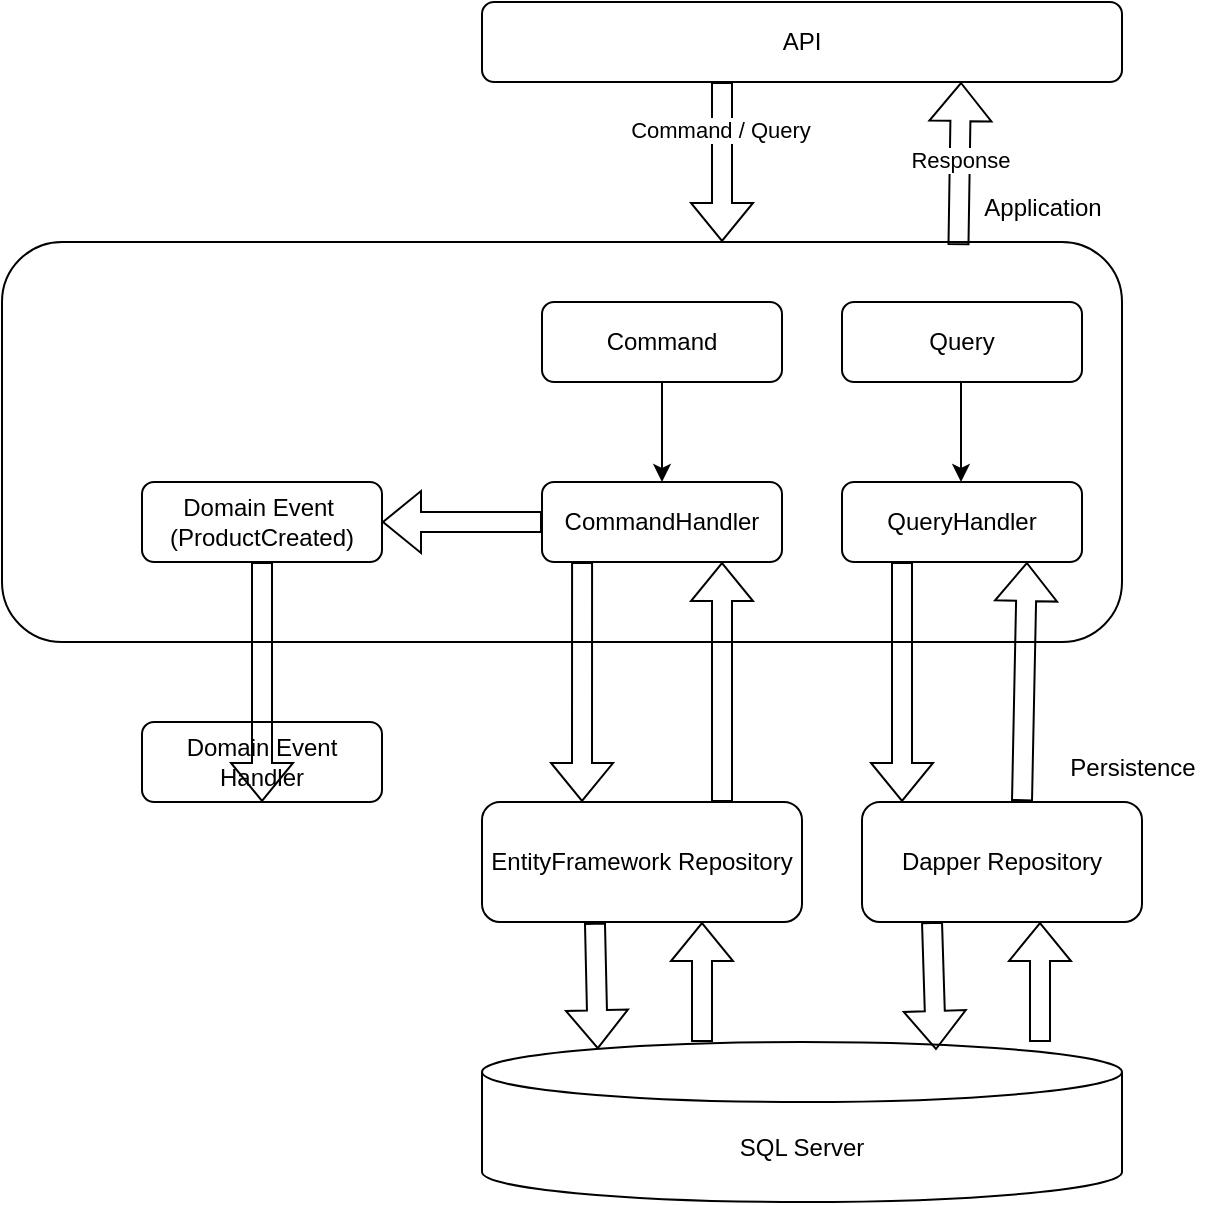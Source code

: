 <mxfile version="26.0.8">
  <diagram name="Page-1" id="qT4_KUrXLsi4JSAh7Ev4">
    <mxGraphModel dx="2085" dy="614" grid="1" gridSize="10" guides="1" tooltips="1" connect="1" arrows="1" fold="1" page="1" pageScale="1" pageWidth="850" pageHeight="1100" math="0" shadow="0">
      <root>
        <mxCell id="0" />
        <mxCell id="1" parent="0" />
        <mxCell id="GfekT3qdt3rA7QXHot6K-1" value="API" style="rounded=1;whiteSpace=wrap;html=1;" vertex="1" parent="1">
          <mxGeometry x="200" y="280" width="320" height="40" as="geometry" />
        </mxCell>
        <mxCell id="GfekT3qdt3rA7QXHot6K-2" value="" style="rounded=1;whiteSpace=wrap;html=1;" vertex="1" parent="1">
          <mxGeometry x="-40" y="400" width="560" height="200" as="geometry" />
        </mxCell>
        <mxCell id="GfekT3qdt3rA7QXHot6K-4" value="Application&lt;div&gt;&lt;br&gt;&lt;/div&gt;" style="text;html=1;align=center;verticalAlign=middle;resizable=0;points=[];autosize=1;strokeColor=none;fillColor=none;" vertex="1" parent="1">
          <mxGeometry x="440" y="370" width="80" height="40" as="geometry" />
        </mxCell>
        <mxCell id="GfekT3qdt3rA7QXHot6K-5" value="" style="shape=flexArrow;endArrow=classic;html=1;rounded=0;exitX=0.5;exitY=1;exitDx=0;exitDy=0;" edge="1" parent="1">
          <mxGeometry width="50" height="50" relative="1" as="geometry">
            <mxPoint x="320" y="320" as="sourcePoint" />
            <mxPoint x="320" y="400" as="targetPoint" />
          </mxGeometry>
        </mxCell>
        <mxCell id="GfekT3qdt3rA7QXHot6K-6" value="Command / Query" style="edgeLabel;html=1;align=center;verticalAlign=middle;resizable=0;points=[];" vertex="1" connectable="0" parent="GfekT3qdt3rA7QXHot6K-5">
          <mxGeometry x="-0.405" y="-1" relative="1" as="geometry">
            <mxPoint as="offset" />
          </mxGeometry>
        </mxCell>
        <mxCell id="GfekT3qdt3rA7QXHot6K-7" value="Command&lt;span style=&quot;color: rgba(0, 0, 0, 0); font-family: monospace; font-size: 0px; text-align: start; text-wrap-mode: nowrap;&quot;&gt;%3CmxGraphModel%3E%3Croot%3E%3CmxCell%20id%3D%220%22%2F%3E%3CmxCell%20id%3D%221%22%20parent%3D%220%22%2F%3E%3CmxCell%20id%3D%222%22%20value%3D%22API%22%20style%3D%22rounded%3D1%3BwhiteSpace%3Dwrap%3Bhtml%3D1%3B%22%20vertex%3D%221%22%20parent%3D%221%22%3E%3CmxGeometry%20x%3D%22320%22%20y%3D%22280%22%20width%3D%22120%22%20height%3D%2240%22%20as%3D%22geometry%22%2F%3E%3C%2FmxCell%3E%3C%2Froot%3E%3C%2FmxGraphModel%3E&lt;/span&gt;" style="rounded=1;whiteSpace=wrap;html=1;" vertex="1" parent="1">
          <mxGeometry x="230" y="430" width="120" height="40" as="geometry" />
        </mxCell>
        <mxCell id="GfekT3qdt3rA7QXHot6K-8" value="Query" style="rounded=1;whiteSpace=wrap;html=1;" vertex="1" parent="1">
          <mxGeometry x="380" y="430" width="120" height="40" as="geometry" />
        </mxCell>
        <mxCell id="GfekT3qdt3rA7QXHot6K-9" value="CommandHandler&lt;span style=&quot;color: rgba(0, 0, 0, 0); font-family: monospace; font-size: 0px; text-align: start; text-wrap-mode: nowrap;&quot;&gt;%3CmxGraphModel%3E%3Croot%3E%3CmxCell%20id%3D%220%22%2F%3E%3CmxCell%20id%3D%221%22%20parent%3D%220%22%2F%3E%3CmxCell%20id%3D%222%22%20value%3D%22API%22%20style%3D%22rounded%3D1%3BwhiteSpace%3Dwrap%3Bhtml%3D1%3B%22%20vertex%3D%221%22%20parent%3D%221%22%3E%3CmxGeometry%20x%3D%22320%22%20y%3D%22280%22%20width%3D%22120%22%20height%3D%2240%22%20as%3D%22geometry%22%2F%3E%3C%2FmxCell%3E%3C%2Froot%3E%3C%2FmxGraphModel%3E&lt;/span&gt;" style="rounded=1;whiteSpace=wrap;html=1;" vertex="1" parent="1">
          <mxGeometry x="230" y="520" width="120" height="40" as="geometry" />
        </mxCell>
        <mxCell id="GfekT3qdt3rA7QXHot6K-10" value="QueryHandler" style="rounded=1;whiteSpace=wrap;html=1;" vertex="1" parent="1">
          <mxGeometry x="380" y="520" width="120" height="40" as="geometry" />
        </mxCell>
        <mxCell id="GfekT3qdt3rA7QXHot6K-11" style="edgeStyle=orthogonalEdgeStyle;rounded=0;orthogonalLoop=1;jettySize=auto;html=1;exitX=0.5;exitY=1;exitDx=0;exitDy=0;" edge="1" parent="1" source="GfekT3qdt3rA7QXHot6K-2" target="GfekT3qdt3rA7QXHot6K-2">
          <mxGeometry relative="1" as="geometry" />
        </mxCell>
        <mxCell id="GfekT3qdt3rA7QXHot6K-12" value="" style="endArrow=classic;html=1;rounded=0;entryX=0.5;entryY=0;entryDx=0;entryDy=0;exitX=0.5;exitY=1;exitDx=0;exitDy=0;" edge="1" parent="1" source="GfekT3qdt3rA7QXHot6K-7" target="GfekT3qdt3rA7QXHot6K-9">
          <mxGeometry width="50" height="50" relative="1" as="geometry">
            <mxPoint x="190" y="500" as="sourcePoint" />
            <mxPoint x="240" y="450" as="targetPoint" />
          </mxGeometry>
        </mxCell>
        <mxCell id="GfekT3qdt3rA7QXHot6K-13" value="" style="endArrow=classic;html=1;rounded=0;entryX=0.5;entryY=0;entryDx=0;entryDy=0;exitX=0.5;exitY=1;exitDx=0;exitDy=0;" edge="1" parent="1">
          <mxGeometry width="50" height="50" relative="1" as="geometry">
            <mxPoint x="439.5" y="470" as="sourcePoint" />
            <mxPoint x="439.5" y="520" as="targetPoint" />
          </mxGeometry>
        </mxCell>
        <mxCell id="GfekT3qdt3rA7QXHot6K-19" value="EntityFramework Repository" style="rounded=1;whiteSpace=wrap;html=1;" vertex="1" parent="1">
          <mxGeometry x="200" y="680" width="160" height="60" as="geometry" />
        </mxCell>
        <mxCell id="GfekT3qdt3rA7QXHot6K-21" value="" style="shape=flexArrow;endArrow=classic;html=1;rounded=0;exitX=0.75;exitY=0;exitDx=0;exitDy=0;entryX=0.75;entryY=1;entryDx=0;entryDy=0;" edge="1" parent="1" source="GfekT3qdt3rA7QXHot6K-19" target="GfekT3qdt3rA7QXHot6K-9">
          <mxGeometry width="50" height="50" relative="1" as="geometry">
            <mxPoint x="190" y="700" as="sourcePoint" />
            <mxPoint x="440" y="600" as="targetPoint" />
          </mxGeometry>
        </mxCell>
        <mxCell id="GfekT3qdt3rA7QXHot6K-22" value="SQL Server" style="shape=cylinder3;whiteSpace=wrap;html=1;boundedLbl=1;backgroundOutline=1;size=15;" vertex="1" parent="1">
          <mxGeometry x="200" y="800" width="320" height="80" as="geometry" />
        </mxCell>
        <mxCell id="GfekT3qdt3rA7QXHot6K-23" value="" style="shape=flexArrow;endArrow=classic;html=1;rounded=0;exitX=0.353;exitY=1.007;exitDx=0;exitDy=0;entryX=0.181;entryY=0.045;entryDx=0;entryDy=0;entryPerimeter=0;exitPerimeter=0;" edge="1" parent="1" source="GfekT3qdt3rA7QXHot6K-19" target="GfekT3qdt3rA7QXHot6K-22">
          <mxGeometry width="50" height="50" relative="1" as="geometry">
            <mxPoint x="240" y="740" as="sourcePoint" />
            <mxPoint x="240" y="790" as="targetPoint" />
          </mxGeometry>
        </mxCell>
        <mxCell id="GfekT3qdt3rA7QXHot6K-26" value="" style="shape=flexArrow;endArrow=classic;html=1;rounded=0;entryX=0.621;entryY=0.98;entryDx=0;entryDy=0;entryPerimeter=0;exitX=0.854;exitY=0.008;exitDx=0;exitDy=0;exitPerimeter=0;" edge="1" parent="1" source="GfekT3qdt3rA7QXHot6K-2">
          <mxGeometry width="50" height="50" relative="1" as="geometry">
            <mxPoint x="439.5" y="383" as="sourcePoint" />
            <mxPoint x="439.5" y="320" as="targetPoint" />
          </mxGeometry>
        </mxCell>
        <mxCell id="GfekT3qdt3rA7QXHot6K-27" value="Response" style="edgeLabel;html=1;align=center;verticalAlign=middle;resizable=0;points=[];" vertex="1" connectable="0" parent="GfekT3qdt3rA7QXHot6K-26">
          <mxGeometry x="0.056" y="6" relative="1" as="geometry">
            <mxPoint x="6" as="offset" />
          </mxGeometry>
        </mxCell>
        <mxCell id="GfekT3qdt3rA7QXHot6K-28" value="" style="shape=flexArrow;endArrow=classic;html=1;rounded=0;entryX=0.25;entryY=0;entryDx=0;entryDy=0;exitX=0.167;exitY=1;exitDx=0;exitDy=0;exitPerimeter=0;" edge="1" parent="1" source="GfekT3qdt3rA7QXHot6K-9">
          <mxGeometry width="50" height="50" relative="1" as="geometry">
            <mxPoint x="250" y="600" as="sourcePoint" />
            <mxPoint x="250" y="680" as="targetPoint" />
          </mxGeometry>
        </mxCell>
        <mxCell id="GfekT3qdt3rA7QXHot6K-29" value="" style="shape=flexArrow;endArrow=classic;html=1;rounded=0;entryX=0.5;entryY=1;entryDx=0;entryDy=0;" edge="1" parent="1">
          <mxGeometry width="50" height="50" relative="1" as="geometry">
            <mxPoint x="310" y="800" as="sourcePoint" />
            <mxPoint x="310" y="740" as="targetPoint" />
          </mxGeometry>
        </mxCell>
        <mxCell id="GfekT3qdt3rA7QXHot6K-30" value="Dapper Repository" style="rounded=1;whiteSpace=wrap;html=1;" vertex="1" parent="1">
          <mxGeometry x="390" y="680" width="140" height="60" as="geometry" />
        </mxCell>
        <mxCell id="GfekT3qdt3rA7QXHot6K-31" value="" style="shape=flexArrow;endArrow=classic;html=1;rounded=0;exitX=0.353;exitY=1.007;exitDx=0;exitDy=0;entryX=0.181;entryY=0.045;entryDx=0;entryDy=0;entryPerimeter=0;exitPerimeter=0;" edge="1" parent="1">
          <mxGeometry width="50" height="50" relative="1" as="geometry">
            <mxPoint x="425" y="740" as="sourcePoint" />
            <mxPoint x="427" y="804" as="targetPoint" />
          </mxGeometry>
        </mxCell>
        <mxCell id="GfekT3qdt3rA7QXHot6K-32" value="" style="shape=flexArrow;endArrow=classic;html=1;rounded=0;entryX=0.5;entryY=1;entryDx=0;entryDy=0;" edge="1" parent="1">
          <mxGeometry width="50" height="50" relative="1" as="geometry">
            <mxPoint x="479" y="800" as="sourcePoint" />
            <mxPoint x="479" y="740" as="targetPoint" />
          </mxGeometry>
        </mxCell>
        <mxCell id="GfekT3qdt3rA7QXHot6K-33" value="" style="shape=flexArrow;endArrow=classic;html=1;rounded=0;entryX=0.25;entryY=0;entryDx=0;entryDy=0;exitX=0.25;exitY=1;exitDx=0;exitDy=0;" edge="1" parent="1" source="GfekT3qdt3rA7QXHot6K-10">
          <mxGeometry width="50" height="50" relative="1" as="geometry">
            <mxPoint x="410" y="600" as="sourcePoint" />
            <mxPoint x="410" y="680" as="targetPoint" />
          </mxGeometry>
        </mxCell>
        <mxCell id="GfekT3qdt3rA7QXHot6K-34" value="" style="shape=flexArrow;endArrow=classic;html=1;rounded=0;exitX=0.75;exitY=0;exitDx=0;exitDy=0;entryX=0.937;entryY=1.01;entryDx=0;entryDy=0;entryPerimeter=0;" edge="1" parent="1">
          <mxGeometry width="50" height="50" relative="1" as="geometry">
            <mxPoint x="470" y="679.6" as="sourcePoint" />
            <mxPoint x="472.44" y="560.0" as="targetPoint" />
          </mxGeometry>
        </mxCell>
        <mxCell id="GfekT3qdt3rA7QXHot6K-35" value="Persistence&lt;div&gt;&lt;br&gt;&lt;/div&gt;" style="text;html=1;align=center;verticalAlign=middle;resizable=0;points=[];autosize=1;strokeColor=none;fillColor=none;" vertex="1" parent="1">
          <mxGeometry x="480" y="650" width="90" height="40" as="geometry" />
        </mxCell>
        <mxCell id="GfekT3qdt3rA7QXHot6K-37" value="Domain Event&amp;nbsp;&lt;br&gt;(ProductCreated)" style="rounded=1;whiteSpace=wrap;html=1;" vertex="1" parent="1">
          <mxGeometry x="30" y="520" width="120" height="40" as="geometry" />
        </mxCell>
        <mxCell id="GfekT3qdt3rA7QXHot6K-39" value="Domain Event Handler" style="rounded=1;whiteSpace=wrap;html=1;" vertex="1" parent="1">
          <mxGeometry x="30" y="640" width="120" height="40" as="geometry" />
        </mxCell>
        <mxCell id="GfekT3qdt3rA7QXHot6K-41" value="" style="shape=flexArrow;endArrow=classic;html=1;rounded=0;entryX=1;entryY=0.5;entryDx=0;entryDy=0;exitX=0;exitY=0.5;exitDx=0;exitDy=0;" edge="1" parent="1" source="GfekT3qdt3rA7QXHot6K-9" target="GfekT3qdt3rA7QXHot6K-37">
          <mxGeometry width="50" height="50" relative="1" as="geometry">
            <mxPoint x="120" y="600" as="sourcePoint" />
            <mxPoint x="170" y="550" as="targetPoint" />
          </mxGeometry>
        </mxCell>
        <mxCell id="GfekT3qdt3rA7QXHot6K-42" value="" style="shape=flexArrow;endArrow=classic;html=1;rounded=0;entryX=0.5;entryY=1;entryDx=0;entryDy=0;" edge="1" parent="1" target="GfekT3qdt3rA7QXHot6K-39">
          <mxGeometry width="50" height="50" relative="1" as="geometry">
            <mxPoint x="90" y="560" as="sourcePoint" />
            <mxPoint x="160" y="500" as="targetPoint" />
          </mxGeometry>
        </mxCell>
      </root>
    </mxGraphModel>
  </diagram>
</mxfile>
